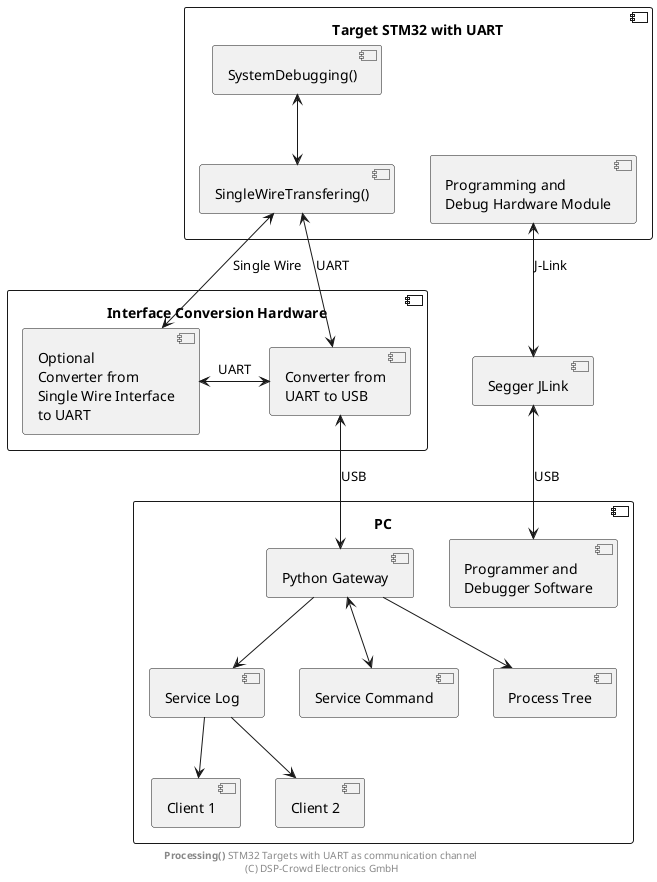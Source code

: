 
@startuml

' skinparam linetype ortho

component PC as pc {
  component "Python Gateway" as gw
  
  component "Service Log" as log
  component "Service Command" as cmd
  component "Process Tree" as tree
  
  component "Client 1" as clt1
  component "Client 2" as clt2
  
  component "Programmer and\nDebugger Software" as dbgPc
}

component "Interface Conversion Hardware" as cnvt {
  component "Optional\nConverter from\nSingle Wire Interface\nto UART" as cnvt1
  component "Converter from\nUART to USB" as cnvt2
}

component "Segger JLink" as seg

component "Target STM32 with UART" as trg {
  component "SystemDebugging()" as dbg
  component "SingleWireTransfering()" as swt
  component "Programming and\nDebug Hardware Module" as segInt
}

dbg <--> swt

gw -[hidden]r- dbgPc

swt -[hidden]r- segInt

swt <--> cnvt1 : Single Wire
swt <--> cnvt2 : UART

cnvt1 <-> cnvt2 : UART
cnvt2 <--> gw : USB

segInt <--> seg : J-Link

seg <--> dbgPc : USB

gw --> log
gw <--> cmd
gw --> tree

log --> clt1
log --> clt2

footer **Processing()** STM32 Targets with UART as communication channel \n(C) DSP-Crowd Electronics GmbH

@enduml


